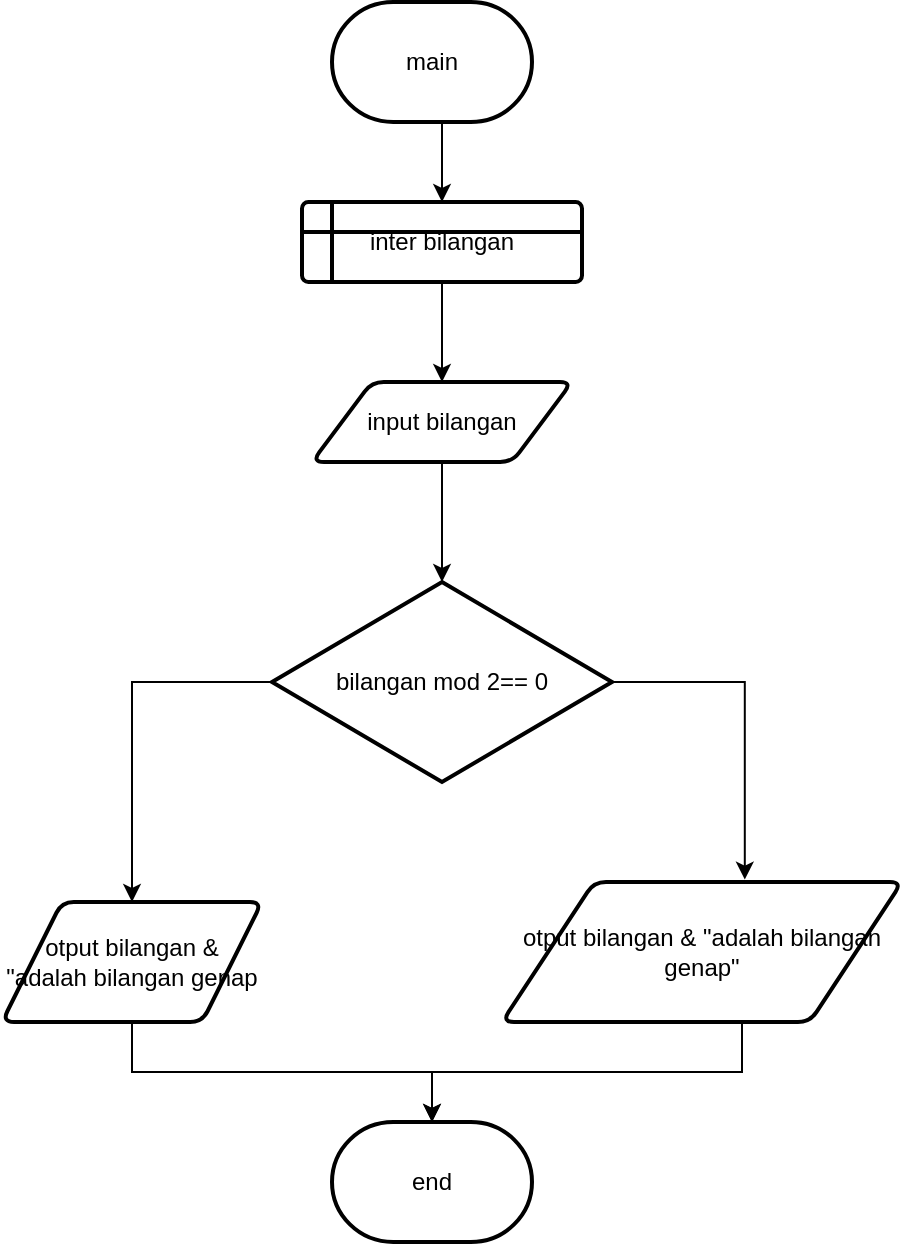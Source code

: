 <mxfile version="22.0.4" type="github">
  <diagram id="kgpKYQtTHZ0yAKxKKP6v" name="Page-1">
    <mxGraphModel dx="880" dy="425" grid="1" gridSize="10" guides="1" tooltips="1" connect="1" arrows="1" fold="1" page="1" pageScale="1" pageWidth="850" pageHeight="1100" math="0" shadow="0">
      <root>
        <mxCell id="0" />
        <mxCell id="1" parent="0" />
        <mxCell id="O99zZATMe0WE-HIp-l8h-60" style="edgeStyle=orthogonalEdgeStyle;rounded=0;orthogonalLoop=1;jettySize=auto;html=1;exitX=0.5;exitY=1;exitDx=0;exitDy=0;exitPerimeter=0;entryX=0.5;entryY=0;entryDx=0;entryDy=0;" edge="1" parent="1" source="O99zZATMe0WE-HIp-l8h-51" target="O99zZATMe0WE-HIp-l8h-54">
          <mxGeometry relative="1" as="geometry">
            <Array as="points">
              <mxPoint x="430" y="80" />
            </Array>
          </mxGeometry>
        </mxCell>
        <mxCell id="O99zZATMe0WE-HIp-l8h-51" value="main" style="strokeWidth=2;html=1;shape=mxgraph.flowchart.terminator;whiteSpace=wrap;" vertex="1" parent="1">
          <mxGeometry x="375" y="20" width="100" height="60" as="geometry" />
        </mxCell>
        <mxCell id="O99zZATMe0WE-HIp-l8h-61" style="edgeStyle=orthogonalEdgeStyle;rounded=0;orthogonalLoop=1;jettySize=auto;html=1;exitX=0.5;exitY=1;exitDx=0;exitDy=0;entryX=0.5;entryY=0;entryDx=0;entryDy=0;" edge="1" parent="1" source="O99zZATMe0WE-HIp-l8h-54" target="O99zZATMe0WE-HIp-l8h-55">
          <mxGeometry relative="1" as="geometry" />
        </mxCell>
        <mxCell id="O99zZATMe0WE-HIp-l8h-54" value="inter bilangan" style="shape=internalStorage;whiteSpace=wrap;html=1;dx=15;dy=15;rounded=1;arcSize=8;strokeWidth=2;" vertex="1" parent="1">
          <mxGeometry x="360" y="120" width="140" height="40" as="geometry" />
        </mxCell>
        <mxCell id="O99zZATMe0WE-HIp-l8h-55" value="input bilangan" style="shape=parallelogram;html=1;strokeWidth=2;perimeter=parallelogramPerimeter;whiteSpace=wrap;rounded=1;arcSize=12;size=0.23;" vertex="1" parent="1">
          <mxGeometry x="365" y="210" width="130" height="40" as="geometry" />
        </mxCell>
        <mxCell id="O99zZATMe0WE-HIp-l8h-63" style="edgeStyle=orthogonalEdgeStyle;rounded=0;orthogonalLoop=1;jettySize=auto;html=1;exitX=0;exitY=0.5;exitDx=0;exitDy=0;exitPerimeter=0;entryX=0.5;entryY=0;entryDx=0;entryDy=0;" edge="1" parent="1" source="O99zZATMe0WE-HIp-l8h-56" target="O99zZATMe0WE-HIp-l8h-57">
          <mxGeometry relative="1" as="geometry" />
        </mxCell>
        <mxCell id="O99zZATMe0WE-HIp-l8h-56" value="bilangan mod 2== 0" style="strokeWidth=2;html=1;shape=mxgraph.flowchart.decision;whiteSpace=wrap;" vertex="1" parent="1">
          <mxGeometry x="345" y="310" width="170" height="100" as="geometry" />
        </mxCell>
        <mxCell id="O99zZATMe0WE-HIp-l8h-57" value="otput bilangan &amp;amp; &quot;adalah bilangan genap" style="shape=parallelogram;html=1;strokeWidth=2;perimeter=parallelogramPerimeter;whiteSpace=wrap;rounded=1;arcSize=12;size=0.23;" vertex="1" parent="1">
          <mxGeometry x="210" y="470" width="130" height="60" as="geometry" />
        </mxCell>
        <mxCell id="O99zZATMe0WE-HIp-l8h-58" value="otput bilangan &amp;amp; &quot;adalah bilangan genap&quot;" style="shape=parallelogram;html=1;strokeWidth=2;perimeter=parallelogramPerimeter;whiteSpace=wrap;rounded=1;arcSize=12;size=0.23;" vertex="1" parent="1">
          <mxGeometry x="460" y="460" width="200" height="70" as="geometry" />
        </mxCell>
        <mxCell id="O99zZATMe0WE-HIp-l8h-59" value="end" style="strokeWidth=2;html=1;shape=mxgraph.flowchart.terminator;whiteSpace=wrap;" vertex="1" parent="1">
          <mxGeometry x="375" y="580" width="100" height="60" as="geometry" />
        </mxCell>
        <mxCell id="O99zZATMe0WE-HIp-l8h-62" style="edgeStyle=orthogonalEdgeStyle;rounded=0;orthogonalLoop=1;jettySize=auto;html=1;exitX=0.5;exitY=1;exitDx=0;exitDy=0;entryX=0.5;entryY=0;entryDx=0;entryDy=0;entryPerimeter=0;" edge="1" parent="1" source="O99zZATMe0WE-HIp-l8h-55" target="O99zZATMe0WE-HIp-l8h-56">
          <mxGeometry relative="1" as="geometry" />
        </mxCell>
        <mxCell id="O99zZATMe0WE-HIp-l8h-64" style="edgeStyle=orthogonalEdgeStyle;rounded=0;orthogonalLoop=1;jettySize=auto;html=1;exitX=1;exitY=0.5;exitDx=0;exitDy=0;exitPerimeter=0;entryX=0.607;entryY=-0.017;entryDx=0;entryDy=0;entryPerimeter=0;" edge="1" parent="1" source="O99zZATMe0WE-HIp-l8h-56" target="O99zZATMe0WE-HIp-l8h-58">
          <mxGeometry relative="1" as="geometry" />
        </mxCell>
        <mxCell id="O99zZATMe0WE-HIp-l8h-65" style="edgeStyle=orthogonalEdgeStyle;rounded=0;orthogonalLoop=1;jettySize=auto;html=1;exitX=0.5;exitY=1;exitDx=0;exitDy=0;entryX=0.5;entryY=0;entryDx=0;entryDy=0;entryPerimeter=0;" edge="1" parent="1" source="O99zZATMe0WE-HIp-l8h-57" target="O99zZATMe0WE-HIp-l8h-59">
          <mxGeometry relative="1" as="geometry" />
        </mxCell>
        <mxCell id="O99zZATMe0WE-HIp-l8h-66" style="edgeStyle=orthogonalEdgeStyle;rounded=0;orthogonalLoop=1;jettySize=auto;html=1;exitX=0.5;exitY=1;exitDx=0;exitDy=0;entryX=0.5;entryY=0;entryDx=0;entryDy=0;entryPerimeter=0;" edge="1" parent="1" source="O99zZATMe0WE-HIp-l8h-58" target="O99zZATMe0WE-HIp-l8h-59">
          <mxGeometry relative="1" as="geometry">
            <Array as="points">
              <mxPoint x="580" y="530" />
              <mxPoint x="580" y="555" />
              <mxPoint x="425" y="555" />
            </Array>
          </mxGeometry>
        </mxCell>
      </root>
    </mxGraphModel>
  </diagram>
</mxfile>
